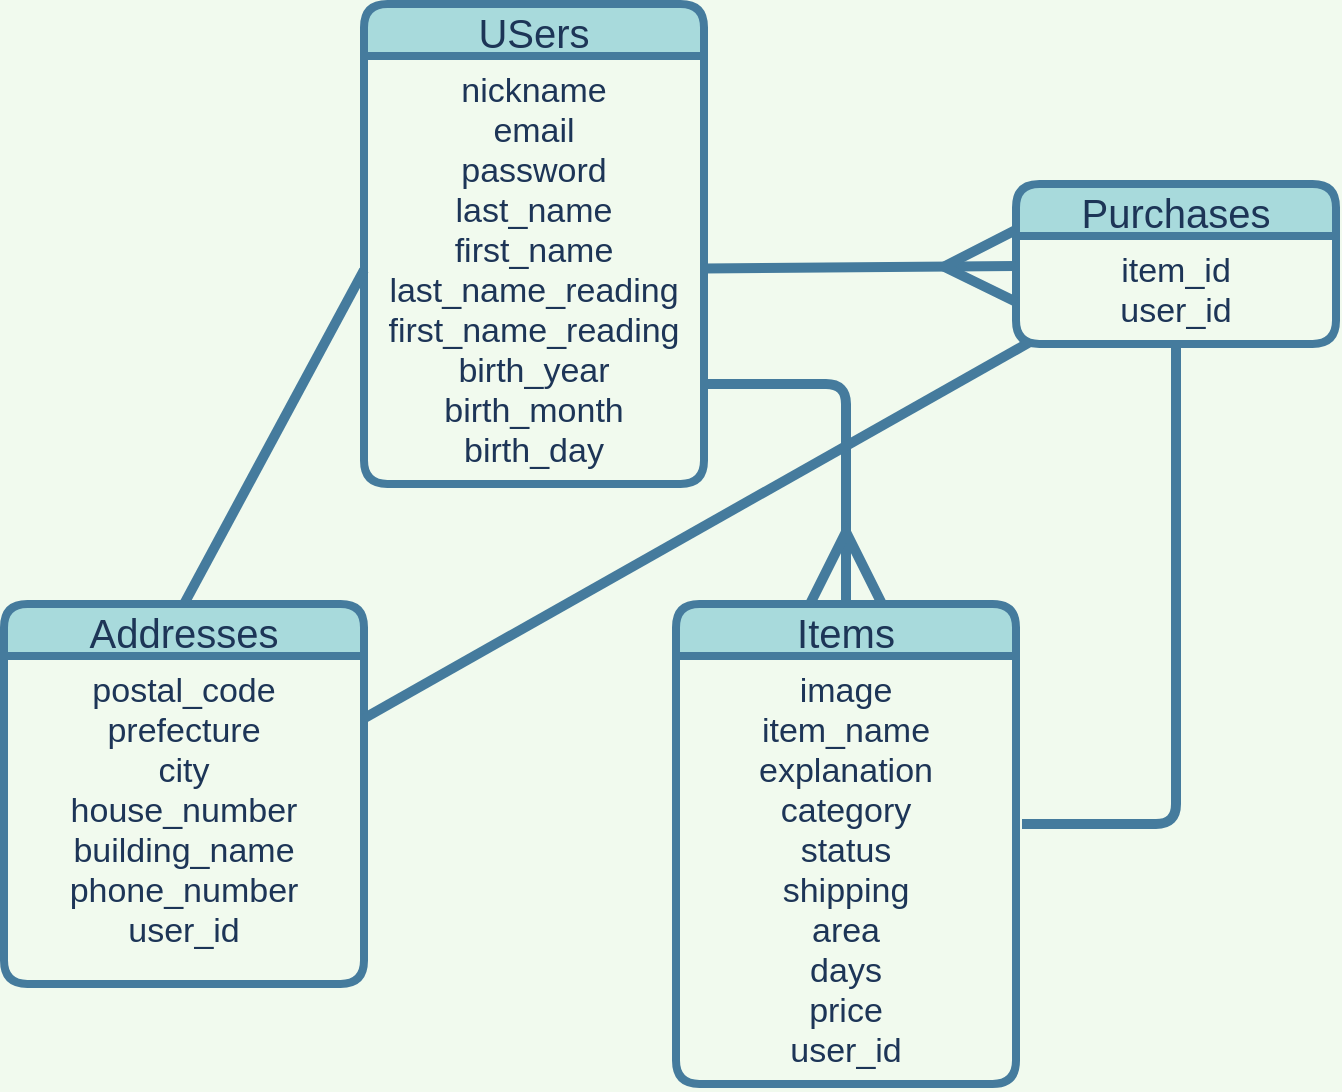 <mxfile version="13.10.0" type="embed">
    <diagram id="lF-s3Sog6GxGbShrsrFU" name="ページ1">
        <mxGraphModel dx="1058" dy="680" grid="1" gridSize="10" guides="1" tooltips="1" connect="1" arrows="1" fold="1" page="1" pageScale="1" pageWidth="827" pageHeight="1169" background="#F1FAEE" math="0" shadow="0">
            <root>
                <mxCell id="0"/>
                <mxCell id="1" parent="0"/>
                <mxCell id="20" value="USers" style="swimlane;fontStyle=0;childLayout=stackLayout;horizontal=1;startSize=26;horizontalStack=0;resizeParent=1;resizeParentMax=0;resizeLast=0;collapsible=1;marginBottom=0;align=center;fontSize=20;labelBackgroundColor=none;fillColor=#A8DADC;fontColor=#1D3557;strokeWidth=4;strokeColor=#457B9D;rounded=1;" vertex="1" parent="1">
                    <mxGeometry x="244" y="20" width="170" height="240" as="geometry"/>
                </mxCell>
                <mxCell id="21" value="nickname&#10;email&#10;password&#10;last_name&#10;first_name&#10;last_name_reading&#10;first_name_reading&#10;birth_year&#10;birth_month&#10;birth_day&#10;" style="text;strokeColor=none;fillColor=none;spacingLeft=4;spacingRight=4;overflow=hidden;rotatable=0;points=[[0,0.5],[1,0.5]];portConstraint=eastwest;fontSize=17;align=center;fontColor=#1D3557;rounded=1;" vertex="1" parent="20">
                    <mxGeometry y="26" width="170" height="214" as="geometry"/>
                </mxCell>
                <mxCell id="28" value="Items" style="swimlane;fontStyle=0;childLayout=stackLayout;horizontal=1;startSize=26;horizontalStack=0;resizeParent=1;resizeParentMax=0;resizeLast=0;collapsible=1;marginBottom=0;align=center;fontSize=20;labelBackgroundColor=none;strokeWidth=4;fillColor=#A8DADC;fontColor=#1D3557;strokeColor=#457B9D;rounded=1;" vertex="1" parent="1">
                    <mxGeometry x="400" y="320" width="170" height="240" as="geometry"/>
                </mxCell>
                <mxCell id="31" value="image&#10;item_name&#10;explanation&#10;category&#10;status&#10;shipping&#10;area&#10;days&#10;price&#10;user_id" style="text;strokeColor=none;fillColor=none;spacingLeft=4;spacingRight=4;overflow=hidden;rotatable=0;points=[[0,0.5],[1,0.5]];portConstraint=eastwest;fontSize=17;align=center;fontColor=#1D3557;rounded=1;" vertex="1" parent="28">
                    <mxGeometry y="26" width="170" height="214" as="geometry"/>
                </mxCell>
                <mxCell id="32" value="Addresses" style="swimlane;fontStyle=0;childLayout=stackLayout;horizontal=1;startSize=26;horizontalStack=0;resizeParent=1;resizeParentMax=0;resizeLast=0;collapsible=1;marginBottom=0;align=center;fontSize=20;labelBackgroundColor=none;strokeWidth=4;fillColor=#A8DADC;fontColor=#1D3557;strokeColor=#457B9D;rounded=1;" vertex="1" parent="1">
                    <mxGeometry x="64" y="320" width="180" height="190" as="geometry"/>
                </mxCell>
                <mxCell id="35" value="postal_code&#10;prefecture&#10;city&#10;house_number&#10;building_name&#10;phone_number&#10;user_id" style="text;strokeColor=none;fillColor=none;spacingLeft=4;spacingRight=4;overflow=hidden;rotatable=0;points=[[0,0.5],[1,0.5]];portConstraint=eastwest;fontSize=17;align=center;fontColor=#1D3557;rounded=1;" vertex="1" parent="32">
                    <mxGeometry y="26" width="180" height="164" as="geometry"/>
                </mxCell>
                <mxCell id="40" value="Purchases" style="swimlane;fontStyle=0;childLayout=stackLayout;horizontal=1;startSize=26;horizontalStack=0;resizeParent=1;resizeParentMax=0;resizeLast=0;collapsible=1;marginBottom=0;align=center;fontSize=20;labelBackgroundColor=none;strokeWidth=4;fillColor=#A8DADC;fontColor=#1D3557;strokeColor=#457B9D;rounded=1;" vertex="1" parent="1">
                    <mxGeometry x="570" y="110" width="160" height="80" as="geometry"/>
                </mxCell>
                <mxCell id="55" style="edgeStyle=none;orthogonalLoop=1;jettySize=auto;html=1;entryX=0;entryY=0.278;entryDx=0;entryDy=0;entryPerimeter=0;endSize=30;strokeWidth=5;fontSize=20;endArrow=ERmany;endFill=0;strokeColor=#457B9D;fontColor=#1D3557;labelBackgroundColor=#F1FAEE;" edge="1" parent="1" source="21" target="43">
                    <mxGeometry relative="1" as="geometry"/>
                </mxCell>
                <mxCell id="56" style="edgeStyle=none;orthogonalLoop=1;jettySize=auto;html=1;endArrow=none;endFill=0;endSize=20;strokeWidth=5;fontSize=20;strokeColor=#457B9D;fontColor=#1D3557;labelBackgroundColor=#F1FAEE;" edge="1" parent="1" source="43">
                    <mxGeometry relative="1" as="geometry">
                        <mxPoint x="573" y="430" as="targetPoint"/>
                        <Array as="points">
                            <mxPoint x="650" y="430"/>
                        </Array>
                    </mxGeometry>
                </mxCell>
                <mxCell id="43" value="item_id&#10;user_id&#10;" style="text;strokeColor=none;fillColor=none;spacingLeft=4;spacingRight=4;overflow=hidden;rotatable=0;points=[[0,0.5],[1,0.5]];portConstraint=eastwest;fontSize=17;align=center;fontColor=#1D3557;rounded=1;" vertex="1" parent="1">
                    <mxGeometry x="570" y="136" width="160" height="54" as="geometry"/>
                </mxCell>
                <mxCell id="57" style="edgeStyle=none;orthogonalLoop=1;jettySize=auto;html=1;exitX=0;exitY=0.5;exitDx=0;exitDy=0;entryX=0.5;entryY=0;entryDx=0;entryDy=0;endArrow=none;endFill=0;endSize=20;strokeWidth=5;fontSize=20;strokeColor=#457B9D;fontColor=#1D3557;labelBackgroundColor=#F1FAEE;" edge="1" parent="1" source="21" target="32">
                    <mxGeometry relative="1" as="geometry"/>
                </mxCell>
                <mxCell id="58" style="edgeStyle=none;orthogonalLoop=1;jettySize=auto;html=1;entryX=0.5;entryY=0;entryDx=0;entryDy=0;endArrow=ERmany;endFill=0;endSize=30;strokeWidth=5;fontSize=20;strokeColor=#457B9D;fontColor=#1D3557;labelBackgroundColor=#F1FAEE;" edge="1" parent="1" target="28">
                    <mxGeometry relative="1" as="geometry">
                        <mxPoint x="415" y="210" as="sourcePoint"/>
                        <Array as="points">
                            <mxPoint x="485" y="210"/>
                        </Array>
                    </mxGeometry>
                </mxCell>
                <mxCell id="60" style="edgeStyle=none;orthogonalLoop=1;jettySize=auto;html=1;entryX=0.044;entryY=0.981;entryDx=0;entryDy=0;endArrow=none;endFill=0;endSize=30;strokeWidth=5;fontSize=20;strokeColor=#457B9D;fontColor=#1D3557;labelBackgroundColor=#F1FAEE;entryPerimeter=0;" edge="1" parent="1" source="35" target="43">
                    <mxGeometry relative="1" as="geometry"/>
                </mxCell>
            </root>
        </mxGraphModel>
    </diagram>
</mxfile>